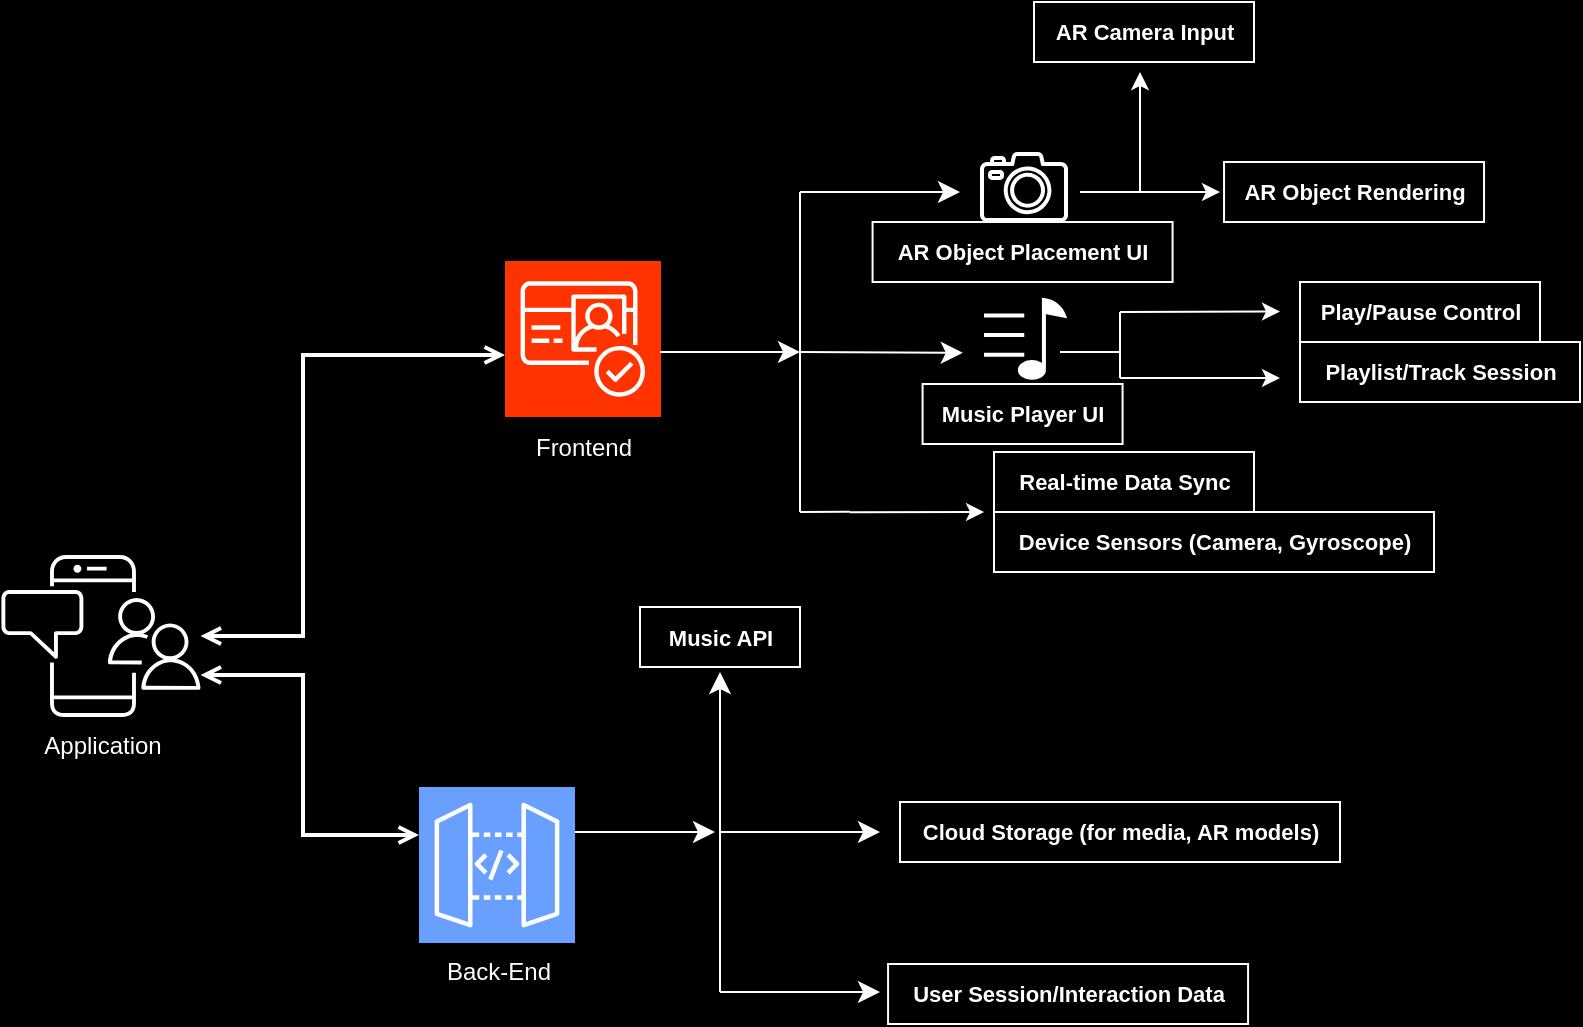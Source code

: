 <mxfile version="24.7.16">
  <diagram id="Ht1M8jgEwFfnCIfOTk4-" name="Page-1">
    <mxGraphModel dx="1400" dy="1570" grid="1" gridSize="10" guides="1" tooltips="1" connect="1" arrows="1" fold="1" page="1" pageScale="1" pageWidth="1169" pageHeight="827" background="#000000" math="0" shadow="0">
      <root>
        <mxCell id="0" />
        <mxCell id="1" parent="0" />
        <mxCell id="UEzPUAAOIrF-is8g5C7q-127" style="edgeStyle=orthogonalEdgeStyle;rounded=0;orthogonalLoop=1;jettySize=auto;html=1;startArrow=open;startFill=0;endArrow=open;endFill=0;strokeWidth=2;labelBackgroundColor=none;fontColor=#FFFFFF;strokeColor=#FFFFFF;labelBorderColor=none;" parent="1" source="UEzPUAAOIrF-is8g5C7q-110" target="UEzPUAAOIrF-is8g5C7q-114" edge="1">
          <mxGeometry relative="1" as="geometry">
            <Array as="points">
              <mxPoint x="311.5" y="281.5" />
              <mxPoint x="311.5" y="361.5" />
            </Array>
          </mxGeometry>
        </mxCell>
        <mxCell id="UEzPUAAOIrF-is8g5C7q-139" style="edgeStyle=orthogonalEdgeStyle;rounded=0;orthogonalLoop=1;jettySize=auto;html=1;startArrow=open;startFill=0;endArrow=open;endFill=0;strokeWidth=2;labelBackgroundColor=none;fontColor=#FFFFFF;strokeColor=#FFFFFF;labelBorderColor=none;" parent="1" source="UEzPUAAOIrF-is8g5C7q-110" target="UEzPUAAOIrF-is8g5C7q-111" edge="1">
          <mxGeometry relative="1" as="geometry">
            <mxPoint x="270.285" y="261.676" as="sourcePoint" />
            <mxPoint x="422.5" y="124.029" as="targetPoint" />
            <Array as="points">
              <mxPoint x="311.5" y="261.5" />
              <mxPoint x="311.5" y="121.5" />
            </Array>
          </mxGeometry>
        </mxCell>
        <mxCell id="UEzPUAAOIrF-is8g5C7q-110" value="&lt;font&gt;Application&lt;/font&gt;" style="outlineConnect=0;dashed=0;verticalLabelPosition=bottom;verticalAlign=top;align=center;html=1;fontSize=12;fontStyle=0;aspect=fixed;shape=mxgraph.aws4.illustration_notification;pointerEvents=1;labelBackgroundColor=none;fillColor=#FFFFFF;strokeColor=#FFFFFF;fontColor=#FFFFFF;labelBorderColor=none;" parent="1" vertex="1">
          <mxGeometry x="160.5" y="221.5" width="100" height="81" as="geometry" />
        </mxCell>
        <mxCell id="UEzPUAAOIrF-is8g5C7q-111" value="" style="outlineConnect=0;gradientDirection=north;dashed=0;verticalLabelPosition=bottom;verticalAlign=top;align=center;html=1;fontSize=12;fontStyle=0;aspect=fixed;shape=mxgraph.aws4.resourceIcon;resIcon=mxgraph.aws4.cognito;labelBackgroundColor=none;strokeColor=#FFFFFF;fillColor=#FF3300;fontColor=#FFFFFF;labelBorderColor=none;" parent="1" vertex="1">
          <mxGeometry x="412.5" y="74.5" width="78" height="78" as="geometry" />
        </mxCell>
        <mxCell id="UEzPUAAOIrF-is8g5C7q-114" value="&lt;font&gt;Back-End&lt;/font&gt;" style="outlineConnect=0;gradientDirection=north;dashed=0;verticalLabelPosition=bottom;verticalAlign=top;align=center;html=1;fontSize=12;fontStyle=0;aspect=fixed;shape=mxgraph.aws4.resourceIcon;resIcon=mxgraph.aws4.api_gateway;labelBackgroundColor=none;strokeColor=#FFFFFF;fillColor=#69A0FF;fontColor=#FFFFFF;labelBorderColor=none;" parent="1" vertex="1">
          <mxGeometry x="369.5" y="337.5" width="78" height="78" as="geometry" />
        </mxCell>
        <mxCell id="kZcHzk28fJYrbu4TfanV-2" value="" style="endArrow=classic;html=1;rounded=0;fontSize=12;startSize=8;endSize=8;curved=1;labelBackgroundColor=none;fontColor=#FFFFFF;strokeColor=#FFFFFF;labelBorderColor=none;" parent="1" edge="1">
          <mxGeometry width="50" height="50" relative="1" as="geometry">
            <mxPoint x="490" y="120" as="sourcePoint" />
            <mxPoint x="560" y="120" as="targetPoint" />
          </mxGeometry>
        </mxCell>
        <mxCell id="kZcHzk28fJYrbu4TfanV-3" value="" style="endArrow=classic;html=1;rounded=0;fontSize=12;startSize=8;endSize=8;curved=1;labelBackgroundColor=none;fontColor=#FFFFFF;strokeColor=#FFFFFF;labelBorderColor=none;" parent="1" edge="1">
          <mxGeometry width="50" height="50" relative="1" as="geometry">
            <mxPoint x="447.5" y="360" as="sourcePoint" />
            <mxPoint x="517.5" y="360" as="targetPoint" />
          </mxGeometry>
        </mxCell>
        <mxCell id="kZcHzk28fJYrbu4TfanV-4" value="" style="endArrow=classic;html=1;rounded=0;fontSize=12;startSize=8;endSize=8;curved=1;labelBackgroundColor=none;fontColor=#FFFFFF;strokeColor=#FFFFFF;labelBorderColor=none;" parent="1" edge="1">
          <mxGeometry width="50" height="50" relative="1" as="geometry">
            <mxPoint x="520" y="440" as="sourcePoint" />
            <mxPoint x="520" y="280" as="targetPoint" />
          </mxGeometry>
        </mxCell>
        <mxCell id="kZcHzk28fJYrbu4TfanV-5" value="" style="endArrow=classic;html=1;rounded=0;fontSize=12;startSize=8;endSize=8;curved=1;labelBackgroundColor=none;fontColor=#FFFFFF;strokeColor=#FFFFFF;labelBorderColor=none;" parent="1" edge="1">
          <mxGeometry width="50" height="50" relative="1" as="geometry">
            <mxPoint x="520" y="360" as="sourcePoint" />
            <mxPoint x="600" y="360" as="targetPoint" />
          </mxGeometry>
        </mxCell>
        <mxCell id="kZcHzk28fJYrbu4TfanV-6" value="" style="endArrow=classic;html=1;rounded=0;fontSize=12;startSize=8;endSize=8;curved=1;labelBackgroundColor=none;fontColor=#FFFFFF;strokeColor=#FFFFFF;labelBorderColor=none;" parent="1" edge="1">
          <mxGeometry width="50" height="50" relative="1" as="geometry">
            <mxPoint x="520" y="440" as="sourcePoint" />
            <mxPoint x="600" y="440" as="targetPoint" />
          </mxGeometry>
        </mxCell>
        <mxCell id="kZcHzk28fJYrbu4TfanV-7" value="" style="endArrow=none;html=1;rounded=0;fontSize=12;startSize=8;endSize=8;curved=1;labelBackgroundColor=none;fontColor=#FFFFFF;strokeColor=#FFFFFF;labelBorderColor=none;" parent="1" edge="1">
          <mxGeometry width="50" height="50" relative="1" as="geometry">
            <mxPoint x="560" y="200" as="sourcePoint" />
            <mxPoint x="560" y="40" as="targetPoint" />
          </mxGeometry>
        </mxCell>
        <mxCell id="kZcHzk28fJYrbu4TfanV-9" value="" style="endArrow=classic;html=1;rounded=0;fontSize=12;startSize=8;endSize=8;curved=1;labelBackgroundColor=none;fontColor=#FFFFFF;strokeColor=#FFFFFF;labelBorderColor=none;" parent="1" edge="1">
          <mxGeometry width="50" height="50" relative="1" as="geometry">
            <mxPoint x="560" y="40" as="sourcePoint" />
            <mxPoint x="640" y="40" as="targetPoint" />
          </mxGeometry>
        </mxCell>
        <mxCell id="kZcHzk28fJYrbu4TfanV-10" value="" style="endArrow=classic;html=1;rounded=0;fontSize=12;startSize=8;endSize=8;curved=1;entryX=0.664;entryY=0.947;entryDx=0;entryDy=0;entryPerimeter=0;labelBackgroundColor=none;fontColor=#FFFFFF;strokeColor=#FFFFFF;labelBorderColor=none;" parent="1" edge="1">
          <mxGeometry width="50" height="50" relative="1" as="geometry">
            <mxPoint x="560" y="120" as="sourcePoint" />
            <mxPoint x="641.4" y="120.41" as="targetPoint" />
          </mxGeometry>
        </mxCell>
        <mxCell id="kZcHzk28fJYrbu4TfanV-11" value="&lt;b style=&quot;font-size: 11px;&quot;&gt;&lt;font&gt;User Session/Interaction Data&lt;/font&gt;&lt;/b&gt;" style="text;html=1;align=center;verticalAlign=middle;resizable=0;points=[];autosize=1;fontSize=11;labelBackgroundColor=none;strokeColor=#FFFFFF;fontColor=#FFFFFF;labelBorderColor=none;" parent="1" vertex="1">
          <mxGeometry x="604.03" y="426" width="180" height="30" as="geometry" />
        </mxCell>
        <mxCell id="kZcHzk28fJYrbu4TfanV-12" value="&lt;b style=&quot;font-size: 11px;&quot;&gt;&lt;font&gt;Cloud Storage (for media, AR models)&lt;/font&gt;&lt;/b&gt;" style="text;html=1;align=center;verticalAlign=middle;resizable=0;points=[];autosize=1;fontSize=11;labelBackgroundColor=none;strokeColor=#FFFFFF;fontColor=#FFFFFF;labelBorderColor=none;" parent="1" vertex="1">
          <mxGeometry x="610" y="345" width="220" height="30" as="geometry" />
        </mxCell>
        <mxCell id="kZcHzk28fJYrbu4TfanV-14" value="" style="sketch=0;outlineConnect=0;dashed=0;verticalLabelPosition=bottom;verticalAlign=top;align=center;html=1;fontSize=12;fontStyle=0;aspect=fixed;pointerEvents=1;shape=mxgraph.aws4.camera2;labelBackgroundColor=none;strokeColor=#FFFFFF;fontColor=#FFFFFF;labelBorderColor=none;" parent="1" vertex="1">
          <mxGeometry x="650" y="20" width="44.03" height="35" as="geometry" />
        </mxCell>
        <mxCell id="kZcHzk28fJYrbu4TfanV-15" value="" style="html=1;verticalLabelPosition=bottom;align=center;labelBackgroundColor=none;verticalAlign=top;strokeWidth=2;shadow=0;dashed=0;shape=mxgraph.ios7.icons.note;pointerEvents=1;strokeColor=#FFFFFF;fontColor=#FFFFFF;labelBorderColor=none;" parent="1" vertex="1">
          <mxGeometry x="652.02" y="94" width="40" height="39" as="geometry" />
        </mxCell>
        <mxCell id="kZcHzk28fJYrbu4TfanV-18" value="&lt;b style=&quot;font-size: 11px;&quot;&gt;&lt;font&gt;AR &lt;span class=&quot;hljs-selector-tag&quot; style=&quot;font-size: 11px;&quot;&gt;Object&lt;/span&gt; Placement UI&lt;/font&gt;&lt;/b&gt;" style="text;html=1;align=center;verticalAlign=middle;resizable=1;points=[];autosize=1;fontSize=11;movable=1;rotatable=1;deletable=1;editable=1;locked=0;connectable=1;labelBackgroundColor=none;strokeColor=#FFFFFF;fontColor=#FFFFFF;labelBorderColor=none;" parent="1" vertex="1">
          <mxGeometry x="596.29" y="55" width="150" height="30" as="geometry" />
        </mxCell>
        <mxCell id="vuw2rk7U0OtB3GrDGK4F-1" value="&lt;b&gt;&lt;font&gt;Music API&lt;/font&gt;&lt;/b&gt;" style="text;html=1;align=center;verticalAlign=middle;resizable=0;points=[];autosize=1;fontSize=11;labelBackgroundColor=none;strokeColor=#FFFFFF;fontColor=#FFFFFF;labelBorderColor=none;" vertex="1" parent="1">
          <mxGeometry x="480" y="247.5" width="80" height="30" as="geometry" />
        </mxCell>
        <mxCell id="vuw2rk7U0OtB3GrDGK4F-4" value="&lt;b&gt;&lt;font&gt;Music Player UI&lt;/font&gt;&lt;/b&gt;" style="text;html=1;align=center;verticalAlign=middle;resizable=1;points=[];autosize=1;fontSize=11;movable=1;rotatable=1;deletable=1;editable=1;locked=0;connectable=1;labelBackgroundColor=none;strokeColor=#FFFFFF;fontColor=#FFFFFF;labelBorderColor=none;" vertex="1" parent="1">
          <mxGeometry x="621.29" y="136" width="100" height="30" as="geometry" />
        </mxCell>
        <mxCell id="vuw2rk7U0OtB3GrDGK4F-6" value="" style="endArrow=none;html=1;rounded=0;labelBackgroundColor=none;fontColor=#FFFFFF;strokeColor=#FFFFFF;labelBorderColor=none;" edge="1" parent="1">
          <mxGeometry width="50" height="50" relative="1" as="geometry">
            <mxPoint x="700" y="40" as="sourcePoint" />
            <mxPoint x="730" y="40" as="targetPoint" />
          </mxGeometry>
        </mxCell>
        <mxCell id="vuw2rk7U0OtB3GrDGK4F-8" value="" style="endArrow=classic;html=1;rounded=0;labelBackgroundColor=none;fontColor=#FFFFFF;strokeColor=#FFFFFF;labelBorderColor=none;" edge="1" parent="1">
          <mxGeometry width="50" height="50" relative="1" as="geometry">
            <mxPoint x="730" y="40" as="sourcePoint" />
            <mxPoint x="730" y="-20" as="targetPoint" />
          </mxGeometry>
        </mxCell>
        <mxCell id="vuw2rk7U0OtB3GrDGK4F-9" value="&lt;b&gt;&lt;font&gt;AR Camera Input&lt;/font&gt;&lt;/b&gt;" style="text;html=1;align=center;verticalAlign=middle;resizable=1;points=[];autosize=1;fillColor=none;fontSize=11;movable=1;rotatable=1;deletable=1;editable=1;locked=0;connectable=1;labelBackgroundColor=none;strokeColor=#FFFFFF;fontColor=#FFFFFF;labelBorderColor=none;" vertex="1" parent="1">
          <mxGeometry x="677" y="-55" width="110" height="30" as="geometry" />
        </mxCell>
        <mxCell id="vuw2rk7U0OtB3GrDGK4F-11" value="" style="endArrow=classic;html=1;rounded=0;labelBackgroundColor=none;fontColor=#FFFFFF;strokeColor=#FFFFFF;labelBorderColor=none;" edge="1" parent="1">
          <mxGeometry width="50" height="50" relative="1" as="geometry">
            <mxPoint x="730" y="40" as="sourcePoint" />
            <mxPoint x="770" y="40" as="targetPoint" />
          </mxGeometry>
        </mxCell>
        <mxCell id="vuw2rk7U0OtB3GrDGK4F-12" value="&lt;b&gt;&lt;font&gt;AR Object Rendering&lt;/font&gt;&lt;/b&gt;" style="text;html=1;align=center;verticalAlign=middle;resizable=1;points=[];autosize=1;fillColor=none;fontSize=11;movable=1;rotatable=1;deletable=1;editable=1;locked=0;connectable=1;labelBackgroundColor=none;strokeColor=#FFFFFF;fontColor=#FFFFFF;labelBorderColor=none;" vertex="1" parent="1">
          <mxGeometry x="772.02" y="25" width="130" height="30" as="geometry" />
        </mxCell>
        <mxCell id="vuw2rk7U0OtB3GrDGK4F-14" value="" style="endArrow=none;html=1;rounded=0;labelBackgroundColor=none;fontColor=#FFFFFF;strokeColor=#FFFFFF;labelBorderColor=none;" edge="1" parent="1">
          <mxGeometry width="50" height="50" relative="1" as="geometry">
            <mxPoint x="690" y="120" as="sourcePoint" />
            <mxPoint x="720" y="120" as="targetPoint" />
          </mxGeometry>
        </mxCell>
        <mxCell id="vuw2rk7U0OtB3GrDGK4F-15" value="" style="endArrow=none;html=1;rounded=0;labelBackgroundColor=none;fontColor=#FFFFFF;strokeColor=#FFFFFF;labelBorderColor=none;" edge="1" parent="1">
          <mxGeometry width="50" height="50" relative="1" as="geometry">
            <mxPoint x="720" y="133" as="sourcePoint" />
            <mxPoint x="720" y="100" as="targetPoint" />
            <Array as="points">
              <mxPoint x="720" y="117" />
            </Array>
          </mxGeometry>
        </mxCell>
        <mxCell id="vuw2rk7U0OtB3GrDGK4F-18" value="" style="endArrow=classic;html=1;rounded=0;labelBackgroundColor=none;fontColor=#FFFFFF;strokeColor=#FFFFFF;labelBorderColor=none;" edge="1" parent="1">
          <mxGeometry width="50" height="50" relative="1" as="geometry">
            <mxPoint x="720" y="100" as="sourcePoint" />
            <mxPoint x="800" y="99.75" as="targetPoint" />
          </mxGeometry>
        </mxCell>
        <mxCell id="vuw2rk7U0OtB3GrDGK4F-23" value="" style="endArrow=none;html=1;rounded=0;labelBackgroundColor=none;fontColor=#FFFFFF;strokeColor=#FFFFFF;labelBorderColor=none;" edge="1" parent="1">
          <mxGeometry width="50" height="50" relative="1" as="geometry">
            <mxPoint x="720" y="133" as="sourcePoint" />
            <mxPoint x="790" y="133" as="targetPoint" />
          </mxGeometry>
        </mxCell>
        <mxCell id="vuw2rk7U0OtB3GrDGK4F-24" value="" style="endArrow=classic;html=1;rounded=0;labelBackgroundColor=none;fontColor=#FFFFFF;strokeColor=#FFFFFF;labelBorderColor=none;" edge="1" parent="1">
          <mxGeometry width="50" height="50" relative="1" as="geometry">
            <mxPoint x="790" y="133" as="sourcePoint" />
            <mxPoint x="800" y="133" as="targetPoint" />
          </mxGeometry>
        </mxCell>
        <mxCell id="vuw2rk7U0OtB3GrDGK4F-31" value="" style="endArrow=none;html=1;rounded=0;labelBackgroundColor=none;fontColor=#FFFFFF;strokeColor=#FFFFFF;labelBorderColor=none;" edge="1" parent="1">
          <mxGeometry width="50" height="50" relative="1" as="geometry">
            <mxPoint x="585" y="200.16" as="sourcePoint" />
            <mxPoint x="645" y="200" as="targetPoint" />
          </mxGeometry>
        </mxCell>
        <mxCell id="vuw2rk7U0OtB3GrDGK4F-32" value="" style="endArrow=classic;html=1;rounded=0;labelBackgroundColor=none;fontColor=#FFFFFF;strokeColor=#FFFFFF;labelBorderColor=none;" edge="1" parent="1">
          <mxGeometry width="50" height="50" relative="1" as="geometry">
            <mxPoint x="642.02" y="200" as="sourcePoint" />
            <mxPoint x="652.02" y="200" as="targetPoint" />
          </mxGeometry>
        </mxCell>
        <mxCell id="vuw2rk7U0OtB3GrDGK4F-34" value="&lt;b&gt;&lt;font&gt;Play/Pause Control&lt;/font&gt;&lt;/b&gt;" style="text;html=1;align=center;verticalAlign=middle;resizable=1;points=[];autosize=1;fillColor=none;fontSize=11;movable=1;rotatable=1;deletable=1;editable=1;locked=0;connectable=1;labelBackgroundColor=none;strokeColor=#FFFFFF;fontColor=#FFFFFF;labelBorderColor=none;" vertex="1" parent="1">
          <mxGeometry x="810" y="85" width="120" height="30" as="geometry" />
        </mxCell>
        <mxCell id="vuw2rk7U0OtB3GrDGK4F-35" value="&lt;b&gt;&lt;font&gt;Playlist/Track Session&lt;/font&gt;&lt;/b&gt;" style="text;html=1;align=center;verticalAlign=middle;resizable=1;points=[];autosize=1;fillColor=none;fontSize=11;movable=1;rotatable=1;deletable=1;editable=1;locked=0;connectable=1;labelBackgroundColor=none;strokeColor=#FFFFFF;fontColor=#FFFFFF;labelBorderColor=none;" vertex="1" parent="1">
          <mxGeometry x="810" y="115" width="140" height="30" as="geometry" />
        </mxCell>
        <mxCell id="vuw2rk7U0OtB3GrDGK4F-36" value="&lt;b&gt;&lt;font&gt;Real-time Data Sync&lt;/font&gt;&lt;/b&gt;" style="text;html=1;align=center;verticalAlign=middle;resizable=1;points=[];autosize=1;fontSize=11;movable=1;rotatable=1;deletable=1;editable=1;locked=0;connectable=1;labelBackgroundColor=none;strokeColor=#FFFFFF;fontColor=#FFFFFF;labelBorderColor=none;" vertex="1" parent="1">
          <mxGeometry x="657" y="170" width="130" height="30" as="geometry" />
        </mxCell>
        <mxCell id="vuw2rk7U0OtB3GrDGK4F-37" value="&lt;b&gt;&lt;font&gt;Device Sensors (Camera, Gyroscope)&lt;/font&gt;&lt;/b&gt;" style="text;html=1;align=center;verticalAlign=middle;resizable=1;points=[];autosize=1;fillColor=none;fontSize=11;movable=1;rotatable=1;deletable=1;editable=1;locked=0;connectable=1;labelBackgroundColor=none;strokeColor=#FFFFFF;fontColor=#FFFFFF;labelBorderColor=none;" vertex="1" parent="1">
          <mxGeometry x="657" y="200" width="220" height="30" as="geometry" />
        </mxCell>
        <mxCell id="vuw2rk7U0OtB3GrDGK4F-50" value="" style="endArrow=none;html=1;rounded=0;entryX=0;entryY=0.655;entryDx=0;entryDy=0;entryPerimeter=0;strokeColor=#FFFFFF;fontColor=#FFFFFF;labelBackgroundColor=none;labelBorderColor=none;" edge="1" parent="1">
          <mxGeometry width="50" height="50" relative="1" as="geometry">
            <mxPoint x="560" y="200" as="sourcePoint" />
            <mxPoint x="585" y="199.878" as="targetPoint" />
          </mxGeometry>
        </mxCell>
        <mxCell id="vuw2rk7U0OtB3GrDGK4F-58" value="&lt;font color=&quot;#ffffff&quot;&gt;Frontend&lt;/font&gt;" style="text;strokeColor=none;align=center;fillColor=none;html=1;verticalAlign=middle;whiteSpace=wrap;rounded=0;labelBorderColor=none;" vertex="1" parent="1">
          <mxGeometry x="421.5" y="152.5" width="60" height="30" as="geometry" />
        </mxCell>
      </root>
    </mxGraphModel>
  </diagram>
</mxfile>
